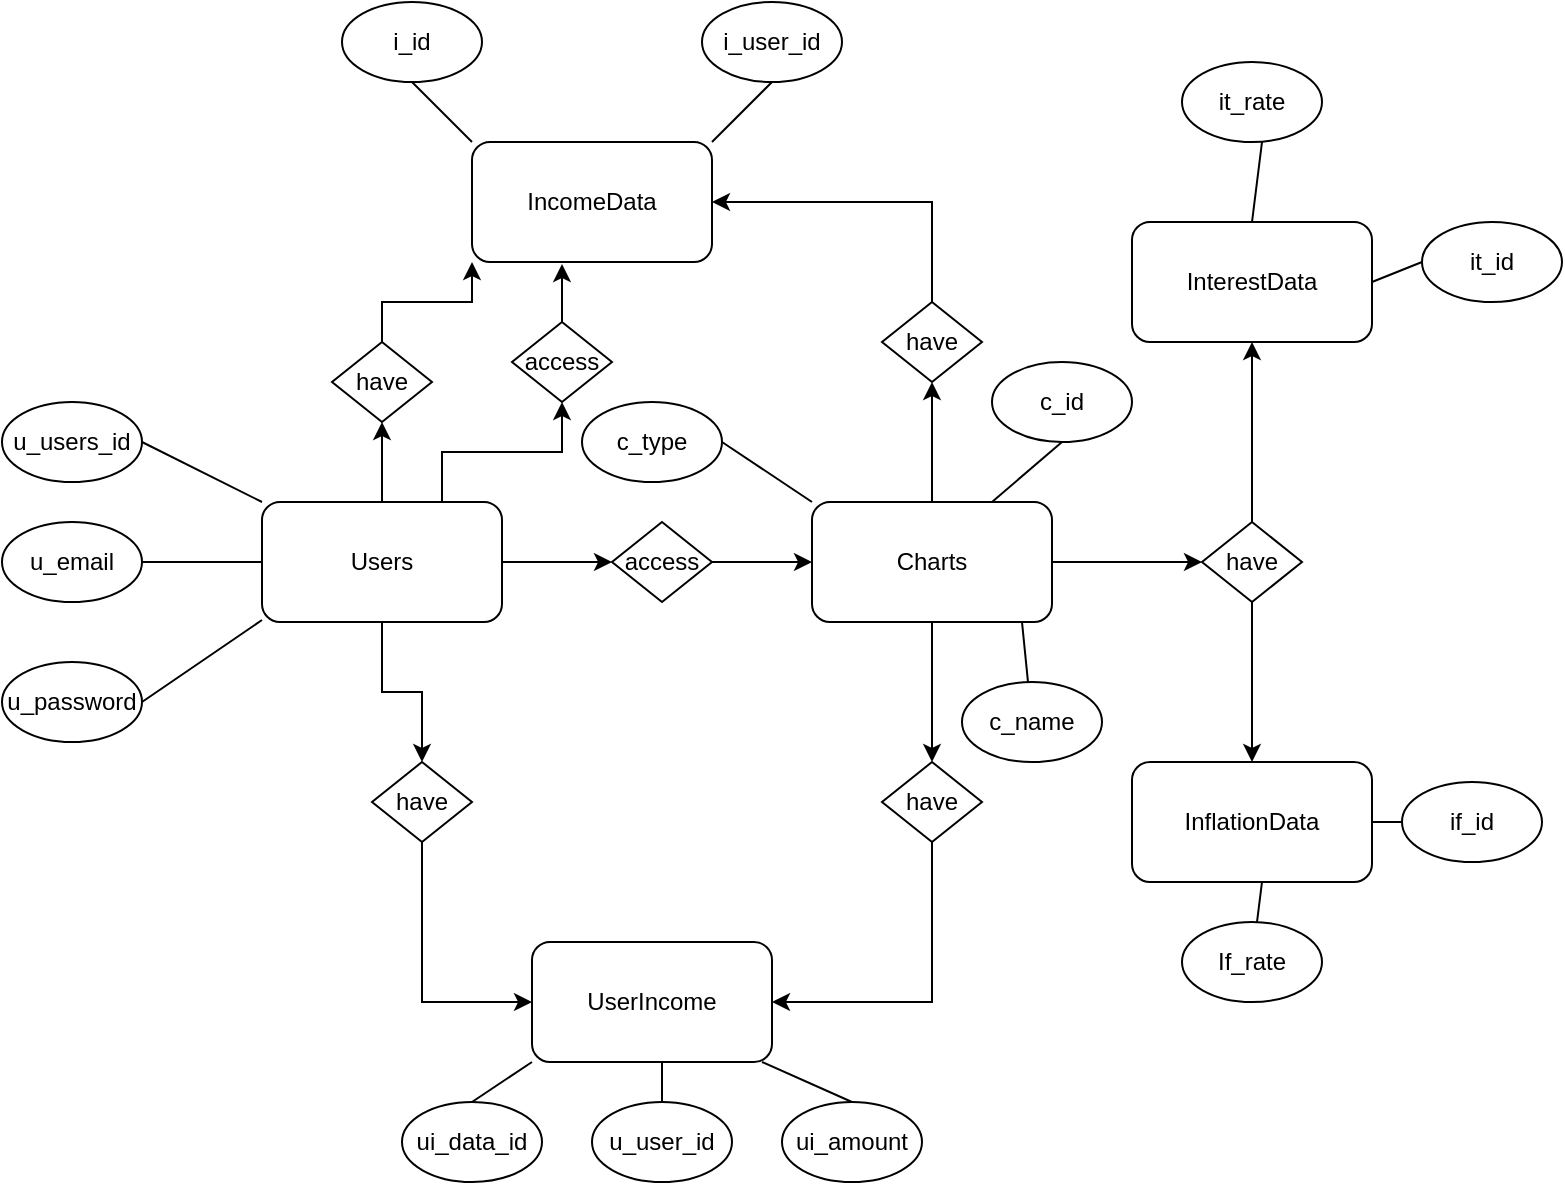<mxfile version="22.0.4" type="github">
  <diagram name="Page-1" id="ptBrJCZNpnKrMrh5eRFJ">
    <mxGraphModel dx="1434" dy="790" grid="1" gridSize="10" guides="1" tooltips="1" connect="1" arrows="1" fold="1" page="1" pageScale="1" pageWidth="850" pageHeight="1100" math="0" shadow="0">
      <root>
        <mxCell id="0" />
        <mxCell id="1" parent="0" />
        <mxCell id="P4rtW_fDKfjn2RvKO4Z2-17" style="edgeStyle=orthogonalEdgeStyle;rounded=0;orthogonalLoop=1;jettySize=auto;html=1;exitX=0.5;exitY=1;exitDx=0;exitDy=0;entryX=0.5;entryY=0;entryDx=0;entryDy=0;" edge="1" parent="1" source="P4rtW_fDKfjn2RvKO4Z2-1" target="P4rtW_fDKfjn2RvKO4Z2-9">
          <mxGeometry relative="1" as="geometry" />
        </mxCell>
        <mxCell id="P4rtW_fDKfjn2RvKO4Z2-21" style="edgeStyle=orthogonalEdgeStyle;rounded=0;orthogonalLoop=1;jettySize=auto;html=1;exitX=1;exitY=0.5;exitDx=0;exitDy=0;entryX=0;entryY=0.5;entryDx=0;entryDy=0;" edge="1" parent="1" source="P4rtW_fDKfjn2RvKO4Z2-1" target="P4rtW_fDKfjn2RvKO4Z2-19">
          <mxGeometry relative="1" as="geometry" />
        </mxCell>
        <mxCell id="P4rtW_fDKfjn2RvKO4Z2-37" style="edgeStyle=orthogonalEdgeStyle;rounded=0;orthogonalLoop=1;jettySize=auto;html=1;exitX=0.5;exitY=0;exitDx=0;exitDy=0;entryX=0.5;entryY=1;entryDx=0;entryDy=0;" edge="1" parent="1" source="P4rtW_fDKfjn2RvKO4Z2-1" target="P4rtW_fDKfjn2RvKO4Z2-8">
          <mxGeometry relative="1" as="geometry" />
        </mxCell>
        <mxCell id="P4rtW_fDKfjn2RvKO4Z2-1" value="Users" style="rounded=1;whiteSpace=wrap;html=1;" vertex="1" parent="1">
          <mxGeometry x="180" y="310" width="120" height="60" as="geometry" />
        </mxCell>
        <mxCell id="P4rtW_fDKfjn2RvKO4Z2-2" value="InflationData" style="rounded=1;whiteSpace=wrap;html=1;" vertex="1" parent="1">
          <mxGeometry x="615" y="440" width="120" height="60" as="geometry" />
        </mxCell>
        <mxCell id="P4rtW_fDKfjn2RvKO4Z2-3" value="InterestData" style="rounded=1;whiteSpace=wrap;html=1;" vertex="1" parent="1">
          <mxGeometry x="615" y="170" width="120" height="60" as="geometry" />
        </mxCell>
        <mxCell id="P4rtW_fDKfjn2RvKO4Z2-4" value="IncomeData" style="rounded=1;whiteSpace=wrap;html=1;" vertex="1" parent="1">
          <mxGeometry x="285" y="130" width="120" height="60" as="geometry" />
        </mxCell>
        <mxCell id="P4rtW_fDKfjn2RvKO4Z2-5" value="UserIncome" style="rounded=1;whiteSpace=wrap;html=1;" vertex="1" parent="1">
          <mxGeometry x="315" y="530" width="120" height="60" as="geometry" />
        </mxCell>
        <mxCell id="P4rtW_fDKfjn2RvKO4Z2-28" style="edgeStyle=orthogonalEdgeStyle;rounded=0;orthogonalLoop=1;jettySize=auto;html=1;exitX=0.5;exitY=1;exitDx=0;exitDy=0;entryX=1;entryY=0.5;entryDx=0;entryDy=0;" edge="1" parent="1" source="P4rtW_fDKfjn2RvKO4Z2-69" target="P4rtW_fDKfjn2RvKO4Z2-5">
          <mxGeometry relative="1" as="geometry" />
        </mxCell>
        <mxCell id="P4rtW_fDKfjn2RvKO4Z2-30" style="edgeStyle=orthogonalEdgeStyle;rounded=0;orthogonalLoop=1;jettySize=auto;html=1;exitX=1;exitY=0.5;exitDx=0;exitDy=0;entryX=0;entryY=0.5;entryDx=0;entryDy=0;" edge="1" parent="1" source="P4rtW_fDKfjn2RvKO4Z2-6" target="P4rtW_fDKfjn2RvKO4Z2-24">
          <mxGeometry relative="1" as="geometry" />
        </mxCell>
        <mxCell id="P4rtW_fDKfjn2RvKO4Z2-41" style="edgeStyle=orthogonalEdgeStyle;rounded=0;orthogonalLoop=1;jettySize=auto;html=1;exitX=0.5;exitY=0;exitDx=0;exitDy=0;entryX=0.5;entryY=1;entryDx=0;entryDy=0;" edge="1" parent="1" source="P4rtW_fDKfjn2RvKO4Z2-6" target="P4rtW_fDKfjn2RvKO4Z2-23">
          <mxGeometry relative="1" as="geometry" />
        </mxCell>
        <mxCell id="P4rtW_fDKfjn2RvKO4Z2-6" value="Charts" style="rounded=1;whiteSpace=wrap;html=1;" vertex="1" parent="1">
          <mxGeometry x="455" y="310" width="120" height="60" as="geometry" />
        </mxCell>
        <mxCell id="P4rtW_fDKfjn2RvKO4Z2-15" style="edgeStyle=orthogonalEdgeStyle;rounded=0;orthogonalLoop=1;jettySize=auto;html=1;exitX=0.5;exitY=0;exitDx=0;exitDy=0;entryX=0;entryY=1;entryDx=0;entryDy=0;" edge="1" parent="1" source="P4rtW_fDKfjn2RvKO4Z2-8" target="P4rtW_fDKfjn2RvKO4Z2-4">
          <mxGeometry relative="1" as="geometry" />
        </mxCell>
        <mxCell id="P4rtW_fDKfjn2RvKO4Z2-8" value="have" style="rhombus;whiteSpace=wrap;html=1;" vertex="1" parent="1">
          <mxGeometry x="215" y="230" width="50" height="40" as="geometry" />
        </mxCell>
        <mxCell id="P4rtW_fDKfjn2RvKO4Z2-18" style="edgeStyle=orthogonalEdgeStyle;rounded=0;orthogonalLoop=1;jettySize=auto;html=1;exitX=0.5;exitY=1;exitDx=0;exitDy=0;entryX=0;entryY=0.5;entryDx=0;entryDy=0;" edge="1" parent="1" source="P4rtW_fDKfjn2RvKO4Z2-9" target="P4rtW_fDKfjn2RvKO4Z2-5">
          <mxGeometry relative="1" as="geometry" />
        </mxCell>
        <mxCell id="P4rtW_fDKfjn2RvKO4Z2-9" value="have" style="rhombus;whiteSpace=wrap;html=1;" vertex="1" parent="1">
          <mxGeometry x="235" y="440" width="50" height="40" as="geometry" />
        </mxCell>
        <mxCell id="P4rtW_fDKfjn2RvKO4Z2-22" style="edgeStyle=orthogonalEdgeStyle;rounded=0;orthogonalLoop=1;jettySize=auto;html=1;exitX=1;exitY=0.5;exitDx=0;exitDy=0;entryX=0;entryY=0.5;entryDx=0;entryDy=0;" edge="1" parent="1" source="P4rtW_fDKfjn2RvKO4Z2-19" target="P4rtW_fDKfjn2RvKO4Z2-6">
          <mxGeometry relative="1" as="geometry" />
        </mxCell>
        <mxCell id="P4rtW_fDKfjn2RvKO4Z2-19" value="access" style="rhombus;whiteSpace=wrap;html=1;" vertex="1" parent="1">
          <mxGeometry x="355" y="320" width="50" height="40" as="geometry" />
        </mxCell>
        <mxCell id="P4rtW_fDKfjn2RvKO4Z2-27" style="edgeStyle=orthogonalEdgeStyle;rounded=0;orthogonalLoop=1;jettySize=auto;html=1;exitX=0.5;exitY=0;exitDx=0;exitDy=0;entryX=1;entryY=0.5;entryDx=0;entryDy=0;" edge="1" parent="1" source="P4rtW_fDKfjn2RvKO4Z2-23" target="P4rtW_fDKfjn2RvKO4Z2-4">
          <mxGeometry relative="1" as="geometry" />
        </mxCell>
        <mxCell id="P4rtW_fDKfjn2RvKO4Z2-23" value="have" style="rhombus;whiteSpace=wrap;html=1;" vertex="1" parent="1">
          <mxGeometry x="490" y="210" width="50" height="40" as="geometry" />
        </mxCell>
        <mxCell id="P4rtW_fDKfjn2RvKO4Z2-32" style="edgeStyle=orthogonalEdgeStyle;rounded=0;orthogonalLoop=1;jettySize=auto;html=1;exitX=0.5;exitY=1;exitDx=0;exitDy=0;" edge="1" parent="1" source="P4rtW_fDKfjn2RvKO4Z2-24" target="P4rtW_fDKfjn2RvKO4Z2-2">
          <mxGeometry relative="1" as="geometry" />
        </mxCell>
        <mxCell id="P4rtW_fDKfjn2RvKO4Z2-24" value="have" style="rhombus;whiteSpace=wrap;html=1;" vertex="1" parent="1">
          <mxGeometry x="650" y="320" width="50" height="40" as="geometry" />
        </mxCell>
        <mxCell id="P4rtW_fDKfjn2RvKO4Z2-31" style="edgeStyle=orthogonalEdgeStyle;rounded=0;orthogonalLoop=1;jettySize=auto;html=1;exitX=0.5;exitY=0;exitDx=0;exitDy=0;entryX=0.5;entryY=1;entryDx=0;entryDy=0;" edge="1" parent="1" source="P4rtW_fDKfjn2RvKO4Z2-24" target="P4rtW_fDKfjn2RvKO4Z2-3">
          <mxGeometry relative="1" as="geometry" />
        </mxCell>
        <mxCell id="P4rtW_fDKfjn2RvKO4Z2-33" value="u_users_id" style="ellipse;whiteSpace=wrap;html=1;" vertex="1" parent="1">
          <mxGeometry x="50" y="260" width="70" height="40" as="geometry" />
        </mxCell>
        <mxCell id="P4rtW_fDKfjn2RvKO4Z2-34" value="u_email" style="ellipse;whiteSpace=wrap;html=1;" vertex="1" parent="1">
          <mxGeometry x="50" y="320" width="70" height="40" as="geometry" />
        </mxCell>
        <mxCell id="P4rtW_fDKfjn2RvKO4Z2-35" value="u_password" style="ellipse;whiteSpace=wrap;html=1;" vertex="1" parent="1">
          <mxGeometry x="50" y="390" width="70" height="40" as="geometry" />
        </mxCell>
        <mxCell id="P4rtW_fDKfjn2RvKO4Z2-38" value="" style="endArrow=none;html=1;rounded=0;exitX=1;exitY=0.5;exitDx=0;exitDy=0;" edge="1" parent="1" source="P4rtW_fDKfjn2RvKO4Z2-34">
          <mxGeometry width="50" height="50" relative="1" as="geometry">
            <mxPoint x="130" y="390" as="sourcePoint" />
            <mxPoint x="180" y="340" as="targetPoint" />
          </mxGeometry>
        </mxCell>
        <mxCell id="P4rtW_fDKfjn2RvKO4Z2-39" value="" style="endArrow=none;html=1;rounded=0;exitX=1;exitY=0.5;exitDx=0;exitDy=0;" edge="1" parent="1" source="P4rtW_fDKfjn2RvKO4Z2-35">
          <mxGeometry width="50" height="50" relative="1" as="geometry">
            <mxPoint x="120" y="369" as="sourcePoint" />
            <mxPoint x="180" y="369" as="targetPoint" />
          </mxGeometry>
        </mxCell>
        <mxCell id="P4rtW_fDKfjn2RvKO4Z2-40" value="" style="endArrow=none;html=1;rounded=0;exitX=1;exitY=0.5;exitDx=0;exitDy=0;entryX=0;entryY=0;entryDx=0;entryDy=0;" edge="1" parent="1" source="P4rtW_fDKfjn2RvKO4Z2-33" target="P4rtW_fDKfjn2RvKO4Z2-1">
          <mxGeometry width="50" height="50" relative="1" as="geometry">
            <mxPoint x="120" y="309" as="sourcePoint" />
            <mxPoint x="180" y="309" as="targetPoint" />
          </mxGeometry>
        </mxCell>
        <mxCell id="P4rtW_fDKfjn2RvKO4Z2-42" value="c_type" style="ellipse;whiteSpace=wrap;html=1;" vertex="1" parent="1">
          <mxGeometry x="340" y="260" width="70" height="40" as="geometry" />
        </mxCell>
        <mxCell id="P4rtW_fDKfjn2RvKO4Z2-43" value="c_id" style="ellipse;whiteSpace=wrap;html=1;" vertex="1" parent="1">
          <mxGeometry x="545" y="240" width="70" height="40" as="geometry" />
        </mxCell>
        <mxCell id="P4rtW_fDKfjn2RvKO4Z2-44" value="c_name" style="ellipse;whiteSpace=wrap;html=1;" vertex="1" parent="1">
          <mxGeometry x="530" y="400" width="70" height="40" as="geometry" />
        </mxCell>
        <mxCell id="P4rtW_fDKfjn2RvKO4Z2-46" value="" style="endArrow=none;html=1;rounded=0;exitX=0;exitY=0;exitDx=0;exitDy=0;entryX=1;entryY=0.5;entryDx=0;entryDy=0;" edge="1" parent="1" source="P4rtW_fDKfjn2RvKO4Z2-6" target="P4rtW_fDKfjn2RvKO4Z2-42">
          <mxGeometry width="50" height="50" relative="1" as="geometry">
            <mxPoint x="400" y="310" as="sourcePoint" />
            <mxPoint x="450" y="260" as="targetPoint" />
          </mxGeometry>
        </mxCell>
        <mxCell id="P4rtW_fDKfjn2RvKO4Z2-47" value="" style="endArrow=none;html=1;rounded=0;exitX=0.75;exitY=0;exitDx=0;exitDy=0;entryX=0.5;entryY=1;entryDx=0;entryDy=0;" edge="1" parent="1" source="P4rtW_fDKfjn2RvKO4Z2-6" target="P4rtW_fDKfjn2RvKO4Z2-43">
          <mxGeometry width="50" height="50" relative="1" as="geometry">
            <mxPoint x="560" y="350" as="sourcePoint" />
            <mxPoint x="545" y="280" as="targetPoint" />
            <Array as="points" />
          </mxGeometry>
        </mxCell>
        <mxCell id="P4rtW_fDKfjn2RvKO4Z2-48" value="" style="endArrow=none;html=1;rounded=0;" edge="1" parent="1" source="P4rtW_fDKfjn2RvKO4Z2-44">
          <mxGeometry width="50" height="50" relative="1" as="geometry">
            <mxPoint x="510" y="420" as="sourcePoint" />
            <mxPoint x="560" y="370" as="targetPoint" />
          </mxGeometry>
        </mxCell>
        <mxCell id="P4rtW_fDKfjn2RvKO4Z2-49" value="If_rate" style="ellipse;whiteSpace=wrap;html=1;" vertex="1" parent="1">
          <mxGeometry x="640" y="520" width="70" height="40" as="geometry" />
        </mxCell>
        <mxCell id="P4rtW_fDKfjn2RvKO4Z2-50" value="it_id" style="ellipse;whiteSpace=wrap;html=1;" vertex="1" parent="1">
          <mxGeometry x="760" y="170" width="70" height="40" as="geometry" />
        </mxCell>
        <mxCell id="P4rtW_fDKfjn2RvKO4Z2-51" value="it_rate" style="ellipse;whiteSpace=wrap;html=1;" vertex="1" parent="1">
          <mxGeometry x="640" y="90" width="70" height="40" as="geometry" />
        </mxCell>
        <mxCell id="P4rtW_fDKfjn2RvKO4Z2-52" value="i_id" style="ellipse;whiteSpace=wrap;html=1;" vertex="1" parent="1">
          <mxGeometry x="220" y="60" width="70" height="40" as="geometry" />
        </mxCell>
        <mxCell id="P4rtW_fDKfjn2RvKO4Z2-53" value="if_id" style="ellipse;whiteSpace=wrap;html=1;" vertex="1" parent="1">
          <mxGeometry x="750" y="450" width="70" height="40" as="geometry" />
        </mxCell>
        <mxCell id="P4rtW_fDKfjn2RvKO4Z2-54" value="i_user_id" style="ellipse;whiteSpace=wrap;html=1;" vertex="1" parent="1">
          <mxGeometry x="400" y="60" width="70" height="40" as="geometry" />
        </mxCell>
        <mxCell id="P4rtW_fDKfjn2RvKO4Z2-56" value="" style="endArrow=none;html=1;rounded=0;entryX=0.5;entryY=1;entryDx=0;entryDy=0;exitX=1;exitY=0;exitDx=0;exitDy=0;" edge="1" parent="1" source="P4rtW_fDKfjn2RvKO4Z2-4" target="P4rtW_fDKfjn2RvKO4Z2-54">
          <mxGeometry width="50" height="50" relative="1" as="geometry">
            <mxPoint x="430" y="150" as="sourcePoint" />
            <mxPoint x="480" y="100" as="targetPoint" />
          </mxGeometry>
        </mxCell>
        <mxCell id="P4rtW_fDKfjn2RvKO4Z2-57" value="" style="endArrow=none;html=1;rounded=0;entryX=0.5;entryY=1;entryDx=0;entryDy=0;exitX=0;exitY=0;exitDx=0;exitDy=0;" edge="1" parent="1" source="P4rtW_fDKfjn2RvKO4Z2-4">
          <mxGeometry width="50" height="50" relative="1" as="geometry">
            <mxPoint x="225" y="130" as="sourcePoint" />
            <mxPoint x="255" y="100" as="targetPoint" />
          </mxGeometry>
        </mxCell>
        <mxCell id="P4rtW_fDKfjn2RvKO4Z2-59" value="ui_amount" style="ellipse;whiteSpace=wrap;html=1;" vertex="1" parent="1">
          <mxGeometry x="440" y="610" width="70" height="40" as="geometry" />
        </mxCell>
        <mxCell id="P4rtW_fDKfjn2RvKO4Z2-60" value="u_user_id" style="ellipse;whiteSpace=wrap;html=1;" vertex="1" parent="1">
          <mxGeometry x="345" y="610" width="70" height="40" as="geometry" />
        </mxCell>
        <mxCell id="P4rtW_fDKfjn2RvKO4Z2-61" value="ui_data_id" style="ellipse;whiteSpace=wrap;html=1;" vertex="1" parent="1">
          <mxGeometry x="250" y="610" width="70" height="40" as="geometry" />
        </mxCell>
        <mxCell id="P4rtW_fDKfjn2RvKO4Z2-62" value="" style="endArrow=none;html=1;rounded=0;" edge="1" parent="1" source="P4rtW_fDKfjn2RvKO4Z2-49">
          <mxGeometry width="50" height="50" relative="1" as="geometry">
            <mxPoint x="630" y="550" as="sourcePoint" />
            <mxPoint x="680" y="500" as="targetPoint" />
          </mxGeometry>
        </mxCell>
        <mxCell id="P4rtW_fDKfjn2RvKO4Z2-63" value="" style="endArrow=none;html=1;rounded=0;exitX=1;exitY=0.5;exitDx=0;exitDy=0;" edge="1" parent="1" source="P4rtW_fDKfjn2RvKO4Z2-2">
          <mxGeometry width="50" height="50" relative="1" as="geometry">
            <mxPoint x="700" y="520" as="sourcePoint" />
            <mxPoint x="750" y="470" as="targetPoint" />
          </mxGeometry>
        </mxCell>
        <mxCell id="P4rtW_fDKfjn2RvKO4Z2-64" value="" style="endArrow=none;html=1;rounded=0;exitX=1;exitY=0.5;exitDx=0;exitDy=0;" edge="1" parent="1" source="P4rtW_fDKfjn2RvKO4Z2-3">
          <mxGeometry width="50" height="50" relative="1" as="geometry">
            <mxPoint x="710" y="240" as="sourcePoint" />
            <mxPoint x="760" y="190" as="targetPoint" />
          </mxGeometry>
        </mxCell>
        <mxCell id="P4rtW_fDKfjn2RvKO4Z2-65" value="" style="endArrow=none;html=1;rounded=0;exitX=0.5;exitY=0;exitDx=0;exitDy=0;" edge="1" parent="1" source="P4rtW_fDKfjn2RvKO4Z2-3">
          <mxGeometry width="50" height="50" relative="1" as="geometry">
            <mxPoint x="630" y="180" as="sourcePoint" />
            <mxPoint x="680" y="130" as="targetPoint" />
          </mxGeometry>
        </mxCell>
        <mxCell id="P4rtW_fDKfjn2RvKO4Z2-66" value="" style="endArrow=none;html=1;rounded=0;exitX=0.5;exitY=0;exitDx=0;exitDy=0;" edge="1" parent="1" source="P4rtW_fDKfjn2RvKO4Z2-59">
          <mxGeometry width="50" height="50" relative="1" as="geometry">
            <mxPoint x="380" y="640" as="sourcePoint" />
            <mxPoint x="430" y="590" as="targetPoint" />
          </mxGeometry>
        </mxCell>
        <mxCell id="P4rtW_fDKfjn2RvKO4Z2-67" value="" style="endArrow=none;html=1;rounded=0;exitX=0.5;exitY=0;exitDx=0;exitDy=0;" edge="1" parent="1" source="P4rtW_fDKfjn2RvKO4Z2-60">
          <mxGeometry width="50" height="50" relative="1" as="geometry">
            <mxPoint x="330" y="640" as="sourcePoint" />
            <mxPoint x="380" y="590" as="targetPoint" />
          </mxGeometry>
        </mxCell>
        <mxCell id="P4rtW_fDKfjn2RvKO4Z2-68" value="" style="endArrow=none;html=1;rounded=0;exitX=0.5;exitY=0;exitDx=0;exitDy=0;" edge="1" parent="1" source="P4rtW_fDKfjn2RvKO4Z2-61">
          <mxGeometry width="50" height="50" relative="1" as="geometry">
            <mxPoint x="265" y="640" as="sourcePoint" />
            <mxPoint x="315" y="590" as="targetPoint" />
          </mxGeometry>
        </mxCell>
        <mxCell id="P4rtW_fDKfjn2RvKO4Z2-70" value="" style="edgeStyle=orthogonalEdgeStyle;rounded=0;orthogonalLoop=1;jettySize=auto;html=1;exitX=0.5;exitY=1;exitDx=0;exitDy=0;entryX=0.5;entryY=0;entryDx=0;entryDy=0;" edge="1" parent="1" source="P4rtW_fDKfjn2RvKO4Z2-6" target="P4rtW_fDKfjn2RvKO4Z2-69">
          <mxGeometry relative="1" as="geometry">
            <mxPoint x="515" y="370" as="sourcePoint" />
            <mxPoint x="435" y="560" as="targetPoint" />
          </mxGeometry>
        </mxCell>
        <mxCell id="P4rtW_fDKfjn2RvKO4Z2-69" value="have" style="rhombus;whiteSpace=wrap;html=1;" vertex="1" parent="1">
          <mxGeometry x="490" y="440" width="50" height="40" as="geometry" />
        </mxCell>
        <mxCell id="P4rtW_fDKfjn2RvKO4Z2-71" value="access" style="rhombus;whiteSpace=wrap;html=1;" vertex="1" parent="1">
          <mxGeometry x="305" y="220" width="50" height="40" as="geometry" />
        </mxCell>
        <mxCell id="P4rtW_fDKfjn2RvKO4Z2-72" style="edgeStyle=orthogonalEdgeStyle;rounded=0;orthogonalLoop=1;jettySize=auto;html=1;exitX=0.75;exitY=0;exitDx=0;exitDy=0;entryX=0.5;entryY=1;entryDx=0;entryDy=0;" edge="1" parent="1" source="P4rtW_fDKfjn2RvKO4Z2-1" target="P4rtW_fDKfjn2RvKO4Z2-71">
          <mxGeometry relative="1" as="geometry" />
        </mxCell>
        <mxCell id="P4rtW_fDKfjn2RvKO4Z2-73" style="edgeStyle=orthogonalEdgeStyle;rounded=0;orthogonalLoop=1;jettySize=auto;html=1;exitX=0.5;exitY=0;exitDx=0;exitDy=0;entryX=0.375;entryY=1.017;entryDx=0;entryDy=0;entryPerimeter=0;" edge="1" parent="1" source="P4rtW_fDKfjn2RvKO4Z2-71" target="P4rtW_fDKfjn2RvKO4Z2-4">
          <mxGeometry relative="1" as="geometry" />
        </mxCell>
      </root>
    </mxGraphModel>
  </diagram>
</mxfile>
